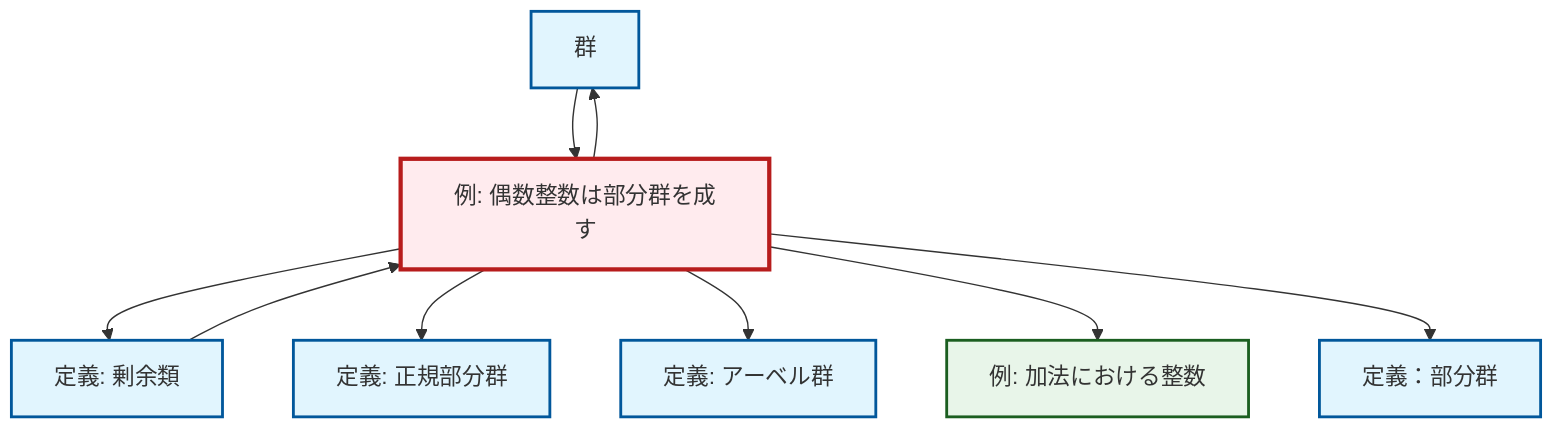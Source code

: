 graph TD
    classDef definition fill:#e1f5fe,stroke:#01579b,stroke-width:2px
    classDef theorem fill:#f3e5f5,stroke:#4a148c,stroke-width:2px
    classDef axiom fill:#fff3e0,stroke:#e65100,stroke-width:2px
    classDef example fill:#e8f5e9,stroke:#1b5e20,stroke-width:2px
    classDef current fill:#ffebee,stroke:#b71c1c,stroke-width:3px
    def-abelian-group["定義: アーベル群"]:::definition
    def-group["群"]:::definition
    def-coset["定義: 剰余類"]:::definition
    ex-even-integers-subgroup["例: 偶数整数は部分群を成す"]:::example
    def-normal-subgroup["定義: 正規部分群"]:::definition
    ex-integers-addition["例: 加法における整数"]:::example
    def-subgroup["定義：部分群"]:::definition
    def-coset --> ex-even-integers-subgroup
    ex-even-integers-subgroup --> def-coset
    ex-even-integers-subgroup --> def-normal-subgroup
    ex-even-integers-subgroup --> def-abelian-group
    def-group --> ex-even-integers-subgroup
    ex-even-integers-subgroup --> ex-integers-addition
    ex-even-integers-subgroup --> def-group
    ex-even-integers-subgroup --> def-subgroup
    class ex-even-integers-subgroup current